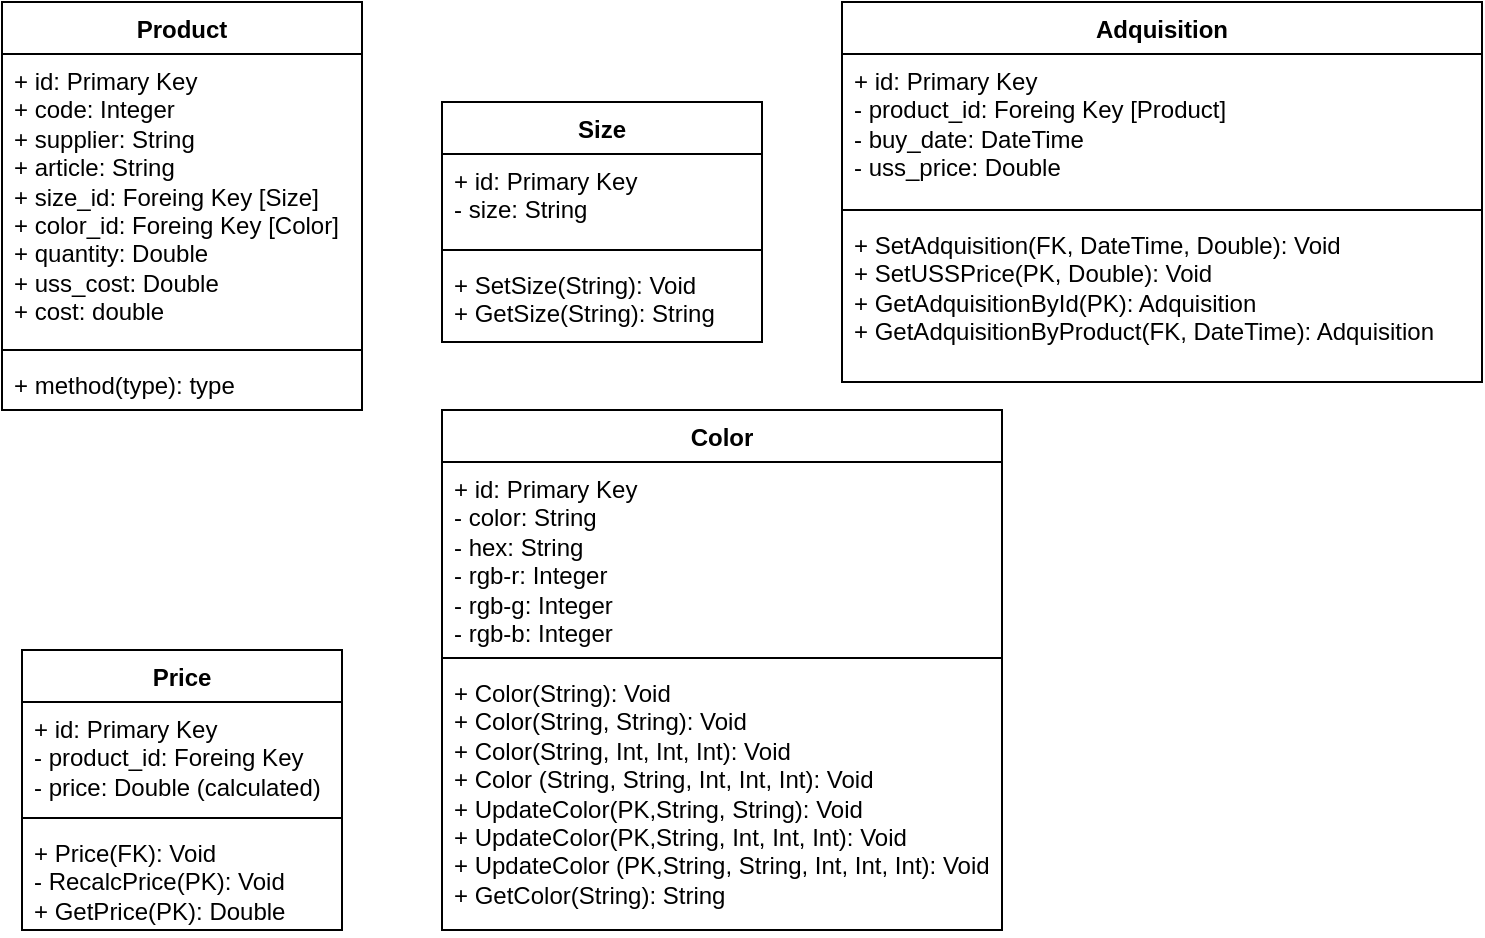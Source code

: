 <mxfile version="22.0.4" type="github">
  <diagram name="Página-1" id="YkI35EVmc7Nr0hijqmT_">
    <mxGraphModel dx="1434" dy="750" grid="1" gridSize="10" guides="1" tooltips="1" connect="1" arrows="1" fold="1" page="1" pageScale="1" pageWidth="827" pageHeight="1169" math="0" shadow="0">
      <root>
        <mxCell id="0" />
        <mxCell id="1" parent="0" />
        <mxCell id="52OOBoe9xyoSRza9bdXO-7" value="Size" style="swimlane;fontStyle=1;align=center;verticalAlign=top;childLayout=stackLayout;horizontal=1;startSize=26;horizontalStack=0;resizeParent=1;resizeParentMax=0;resizeLast=0;collapsible=1;marginBottom=0;whiteSpace=wrap;html=1;" vertex="1" parent="1">
          <mxGeometry x="240" y="60" width="160" height="120" as="geometry">
            <mxRectangle x="480" y="10" width="60" height="30" as="alternateBounds" />
          </mxGeometry>
        </mxCell>
        <mxCell id="52OOBoe9xyoSRza9bdXO-8" value="+ id: Primary Key&lt;br&gt;- size: String" style="text;strokeColor=none;fillColor=none;align=left;verticalAlign=top;spacingLeft=4;spacingRight=4;overflow=hidden;rotatable=0;points=[[0,0.5],[1,0.5]];portConstraint=eastwest;whiteSpace=wrap;html=1;" vertex="1" parent="52OOBoe9xyoSRza9bdXO-7">
          <mxGeometry y="26" width="160" height="44" as="geometry" />
        </mxCell>
        <mxCell id="52OOBoe9xyoSRza9bdXO-9" value="" style="line;strokeWidth=1;fillColor=none;align=left;verticalAlign=middle;spacingTop=-1;spacingLeft=3;spacingRight=3;rotatable=0;labelPosition=right;points=[];portConstraint=eastwest;strokeColor=inherit;" vertex="1" parent="52OOBoe9xyoSRza9bdXO-7">
          <mxGeometry y="70" width="160" height="8" as="geometry" />
        </mxCell>
        <mxCell id="52OOBoe9xyoSRza9bdXO-10" value="+ SetSize(String): Void&lt;br&gt;+ GetSize(String): String" style="text;strokeColor=none;fillColor=none;align=left;verticalAlign=top;spacingLeft=4;spacingRight=4;overflow=hidden;rotatable=0;points=[[0,0.5],[1,0.5]];portConstraint=eastwest;whiteSpace=wrap;html=1;" vertex="1" parent="52OOBoe9xyoSRza9bdXO-7">
          <mxGeometry y="78" width="160" height="42" as="geometry" />
        </mxCell>
        <mxCell id="52OOBoe9xyoSRza9bdXO-11" value="Color" style="swimlane;fontStyle=1;align=center;verticalAlign=top;childLayout=stackLayout;horizontal=1;startSize=26;horizontalStack=0;resizeParent=1;resizeParentMax=0;resizeLast=0;collapsible=1;marginBottom=0;whiteSpace=wrap;html=1;" vertex="1" parent="1">
          <mxGeometry x="240" y="214" width="280" height="260" as="geometry" />
        </mxCell>
        <mxCell id="52OOBoe9xyoSRza9bdXO-12" value="+ id: Primary Key&lt;br&gt;- color: String&lt;br&gt;- hex: String&lt;br&gt;- rgb-r: Integer&lt;br&gt;- rgb-g: Integer&lt;br&gt;- rgb-b: Integer&amp;nbsp;" style="text;strokeColor=none;fillColor=none;align=left;verticalAlign=top;spacingLeft=4;spacingRight=4;overflow=hidden;rotatable=0;points=[[0,0.5],[1,0.5]];portConstraint=eastwest;whiteSpace=wrap;html=1;" vertex="1" parent="52OOBoe9xyoSRza9bdXO-11">
          <mxGeometry y="26" width="280" height="94" as="geometry" />
        </mxCell>
        <mxCell id="52OOBoe9xyoSRza9bdXO-13" value="" style="line;strokeWidth=1;fillColor=none;align=left;verticalAlign=middle;spacingTop=-1;spacingLeft=3;spacingRight=3;rotatable=0;labelPosition=right;points=[];portConstraint=eastwest;strokeColor=inherit;" vertex="1" parent="52OOBoe9xyoSRza9bdXO-11">
          <mxGeometry y="120" width="280" height="8" as="geometry" />
        </mxCell>
        <mxCell id="52OOBoe9xyoSRza9bdXO-14" value="+ Color(String): Void&lt;br&gt;+ Color(String, String): Void&lt;br&gt;+ Color(String, Int, Int, Int): Void&lt;br&gt;+ Color (String, String, Int, Int, Int): Void&lt;br&gt;+ UpdateColor(PK,String, String): Void&lt;br style=&quot;border-color: var(--border-color);&quot;&gt;+ UpdateColor(PK,String, Int, Int, Int): Void&lt;br style=&quot;border-color: var(--border-color);&quot;&gt;+ UpdateColor (PK,String, String, Int, Int, Int): Void&lt;br style=&quot;border-color: var(--border-color);&quot;&gt;+ GetColor(String): String" style="text;strokeColor=none;fillColor=none;align=left;verticalAlign=top;spacingLeft=4;spacingRight=4;overflow=hidden;rotatable=0;points=[[0,0.5],[1,0.5]];portConstraint=eastwest;whiteSpace=wrap;html=1;" vertex="1" parent="52OOBoe9xyoSRza9bdXO-11">
          <mxGeometry y="128" width="280" height="132" as="geometry" />
        </mxCell>
        <mxCell id="52OOBoe9xyoSRza9bdXO-15" value="Product" style="swimlane;fontStyle=1;align=center;verticalAlign=top;childLayout=stackLayout;horizontal=1;startSize=26;horizontalStack=0;resizeParent=1;resizeParentMax=0;resizeLast=0;collapsible=1;marginBottom=0;whiteSpace=wrap;html=1;" vertex="1" parent="1">
          <mxGeometry x="20" y="10" width="180" height="204" as="geometry" />
        </mxCell>
        <mxCell id="52OOBoe9xyoSRza9bdXO-16" value="+ id: Primary Key&lt;br style=&quot;border-color: var(--border-color);&quot;&gt;+ code: Integer&lt;br style=&quot;border-color: var(--border-color);&quot;&gt;+ supplier: String&lt;br style=&quot;border-color: var(--border-color);&quot;&gt;+ article: String&lt;br style=&quot;border-color: var(--border-color);&quot;&gt;+ size_id: Foreing Key [Size]&lt;br style=&quot;border-color: var(--border-color);&quot;&gt;+ color_id: Foreing Key [Color]&lt;br style=&quot;border-color: var(--border-color);&quot;&gt;+ quantity: Double&lt;br style=&quot;border-color: var(--border-color);&quot;&gt;+ uss_cost: Double&lt;br style=&quot;border-color: var(--border-color);&quot;&gt;+ cost: double" style="text;strokeColor=none;fillColor=none;align=left;verticalAlign=top;spacingLeft=4;spacingRight=4;overflow=hidden;rotatable=0;points=[[0,0.5],[1,0.5]];portConstraint=eastwest;whiteSpace=wrap;html=1;" vertex="1" parent="52OOBoe9xyoSRza9bdXO-15">
          <mxGeometry y="26" width="180" height="144" as="geometry" />
        </mxCell>
        <mxCell id="52OOBoe9xyoSRza9bdXO-17" value="" style="line;strokeWidth=1;fillColor=none;align=left;verticalAlign=middle;spacingTop=-1;spacingLeft=3;spacingRight=3;rotatable=0;labelPosition=right;points=[];portConstraint=eastwest;strokeColor=inherit;" vertex="1" parent="52OOBoe9xyoSRza9bdXO-15">
          <mxGeometry y="170" width="180" height="8" as="geometry" />
        </mxCell>
        <mxCell id="52OOBoe9xyoSRza9bdXO-18" value="+ method(type): type" style="text;strokeColor=none;fillColor=none;align=left;verticalAlign=top;spacingLeft=4;spacingRight=4;overflow=hidden;rotatable=0;points=[[0,0.5],[1,0.5]];portConstraint=eastwest;whiteSpace=wrap;html=1;" vertex="1" parent="52OOBoe9xyoSRza9bdXO-15">
          <mxGeometry y="178" width="180" height="26" as="geometry" />
        </mxCell>
        <mxCell id="52OOBoe9xyoSRza9bdXO-19" value="Adquisition" style="swimlane;fontStyle=1;align=center;verticalAlign=top;childLayout=stackLayout;horizontal=1;startSize=26;horizontalStack=0;resizeParent=1;resizeParentMax=0;resizeLast=0;collapsible=1;marginBottom=0;whiteSpace=wrap;html=1;" vertex="1" parent="1">
          <mxGeometry x="440" y="10" width="320" height="190" as="geometry">
            <mxRectangle x="230" y="10" width="110" height="30" as="alternateBounds" />
          </mxGeometry>
        </mxCell>
        <mxCell id="52OOBoe9xyoSRza9bdXO-20" value="+ id: Primary Key&lt;br style=&quot;border-color: var(--border-color);&quot;&gt;- product_id: Foreing Key [Product]&lt;br style=&quot;border-color: var(--border-color);&quot;&gt;- buy_date: DateTime&lt;br style=&quot;border-color: var(--border-color);&quot;&gt;- uss_price: Double" style="text;strokeColor=none;fillColor=none;align=left;verticalAlign=top;spacingLeft=4;spacingRight=4;overflow=hidden;rotatable=0;points=[[0,0.5],[1,0.5]];portConstraint=eastwest;whiteSpace=wrap;html=1;" vertex="1" parent="52OOBoe9xyoSRza9bdXO-19">
          <mxGeometry y="26" width="320" height="74" as="geometry" />
        </mxCell>
        <mxCell id="52OOBoe9xyoSRza9bdXO-21" value="" style="line;strokeWidth=1;fillColor=none;align=left;verticalAlign=middle;spacingTop=-1;spacingLeft=3;spacingRight=3;rotatable=0;labelPosition=right;points=[];portConstraint=eastwest;strokeColor=inherit;" vertex="1" parent="52OOBoe9xyoSRza9bdXO-19">
          <mxGeometry y="100" width="320" height="8" as="geometry" />
        </mxCell>
        <mxCell id="52OOBoe9xyoSRza9bdXO-22" value="+ SetAdquisition(FK, DateTime, Double): Void&lt;br&gt;+ SetUSSPrice(PK, Double): Void&lt;br&gt;+ GetAdquisitionById(PK): Adquisition&lt;br&gt;+ GetAdquisitionByProduct(FK, DateTime): Adquisition" style="text;strokeColor=none;fillColor=none;align=left;verticalAlign=top;spacingLeft=4;spacingRight=4;overflow=hidden;rotatable=0;points=[[0,0.5],[1,0.5]];portConstraint=eastwest;whiteSpace=wrap;html=1;" vertex="1" parent="52OOBoe9xyoSRza9bdXO-19">
          <mxGeometry y="108" width="320" height="82" as="geometry" />
        </mxCell>
        <mxCell id="52OOBoe9xyoSRza9bdXO-23" value="Price" style="swimlane;fontStyle=1;align=center;verticalAlign=top;childLayout=stackLayout;horizontal=1;startSize=26;horizontalStack=0;resizeParent=1;resizeParentMax=0;resizeLast=0;collapsible=1;marginBottom=0;whiteSpace=wrap;html=1;" vertex="1" parent="1">
          <mxGeometry x="30" y="334" width="160" height="140" as="geometry" />
        </mxCell>
        <mxCell id="52OOBoe9xyoSRza9bdXO-24" value="+ id: Primary Key&lt;br&gt;- product_id: Foreing Key&lt;br&gt;- price: Double (calculated)" style="text;strokeColor=none;fillColor=none;align=left;verticalAlign=top;spacingLeft=4;spacingRight=4;overflow=hidden;rotatable=0;points=[[0,0.5],[1,0.5]];portConstraint=eastwest;whiteSpace=wrap;html=1;" vertex="1" parent="52OOBoe9xyoSRza9bdXO-23">
          <mxGeometry y="26" width="160" height="54" as="geometry" />
        </mxCell>
        <mxCell id="52OOBoe9xyoSRza9bdXO-25" value="" style="line;strokeWidth=1;fillColor=none;align=left;verticalAlign=middle;spacingTop=-1;spacingLeft=3;spacingRight=3;rotatable=0;labelPosition=right;points=[];portConstraint=eastwest;strokeColor=inherit;" vertex="1" parent="52OOBoe9xyoSRza9bdXO-23">
          <mxGeometry y="80" width="160" height="8" as="geometry" />
        </mxCell>
        <mxCell id="52OOBoe9xyoSRza9bdXO-26" value="+ Price(FK): Void&lt;br&gt;- RecalcPrice(PK): Void&lt;br&gt;+ GetPrice(PK): Double" style="text;strokeColor=none;fillColor=none;align=left;verticalAlign=top;spacingLeft=4;spacingRight=4;overflow=hidden;rotatable=0;points=[[0,0.5],[1,0.5]];portConstraint=eastwest;whiteSpace=wrap;html=1;" vertex="1" parent="52OOBoe9xyoSRza9bdXO-23">
          <mxGeometry y="88" width="160" height="52" as="geometry" />
        </mxCell>
      </root>
    </mxGraphModel>
  </diagram>
</mxfile>

